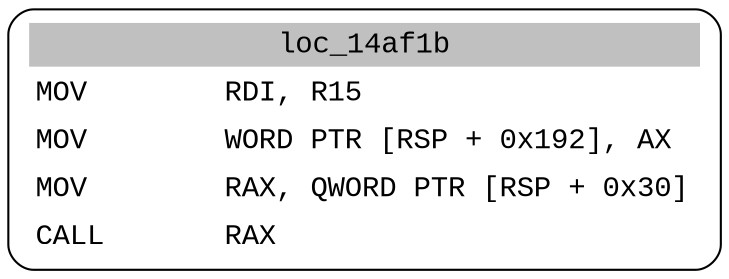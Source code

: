 digraph asm_graph {
1941 [
shape="Mrecord" fontname="Courier New"label =<<table border="0" cellborder="0" cellpadding="3"><tr><td align="center" colspan="2" bgcolor="grey">loc_14af1b</td></tr><tr><td align="left">MOV        RDI, R15</td></tr><tr><td align="left">MOV        WORD PTR [RSP + 0x192], AX</td></tr><tr><td align="left">MOV        RAX, QWORD PTR [RSP + 0x30]</td></tr><tr><td align="left">CALL       RAX</td></tr></table>> ];
}